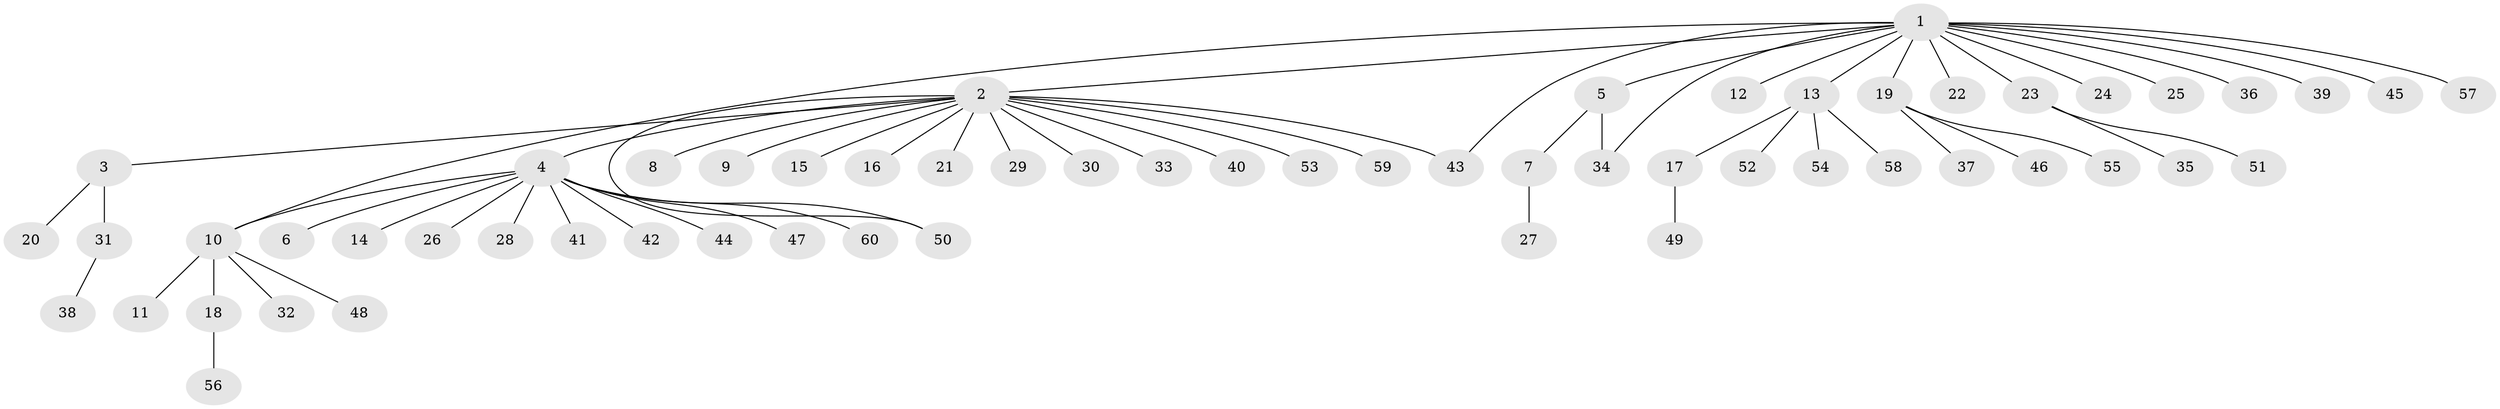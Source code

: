 // Generated by graph-tools (version 1.1) at 2025/35/03/09/25 02:35:22]
// undirected, 60 vertices, 63 edges
graph export_dot {
graph [start="1"]
  node [color=gray90,style=filled];
  1;
  2;
  3;
  4;
  5;
  6;
  7;
  8;
  9;
  10;
  11;
  12;
  13;
  14;
  15;
  16;
  17;
  18;
  19;
  20;
  21;
  22;
  23;
  24;
  25;
  26;
  27;
  28;
  29;
  30;
  31;
  32;
  33;
  34;
  35;
  36;
  37;
  38;
  39;
  40;
  41;
  42;
  43;
  44;
  45;
  46;
  47;
  48;
  49;
  50;
  51;
  52;
  53;
  54;
  55;
  56;
  57;
  58;
  59;
  60;
  1 -- 2;
  1 -- 5;
  1 -- 10;
  1 -- 12;
  1 -- 13;
  1 -- 19;
  1 -- 22;
  1 -- 23;
  1 -- 24;
  1 -- 25;
  1 -- 34;
  1 -- 36;
  1 -- 39;
  1 -- 43;
  1 -- 45;
  1 -- 57;
  2 -- 3;
  2 -- 4;
  2 -- 8;
  2 -- 9;
  2 -- 15;
  2 -- 16;
  2 -- 21;
  2 -- 29;
  2 -- 30;
  2 -- 33;
  2 -- 40;
  2 -- 43;
  2 -- 50;
  2 -- 53;
  2 -- 59;
  3 -- 20;
  3 -- 31;
  4 -- 6;
  4 -- 10;
  4 -- 14;
  4 -- 26;
  4 -- 28;
  4 -- 41;
  4 -- 42;
  4 -- 44;
  4 -- 47;
  4 -- 50;
  4 -- 60;
  5 -- 7;
  5 -- 34;
  7 -- 27;
  10 -- 11;
  10 -- 18;
  10 -- 32;
  10 -- 48;
  13 -- 17;
  13 -- 52;
  13 -- 54;
  13 -- 58;
  17 -- 49;
  18 -- 56;
  19 -- 37;
  19 -- 46;
  19 -- 55;
  23 -- 35;
  23 -- 51;
  31 -- 38;
}
